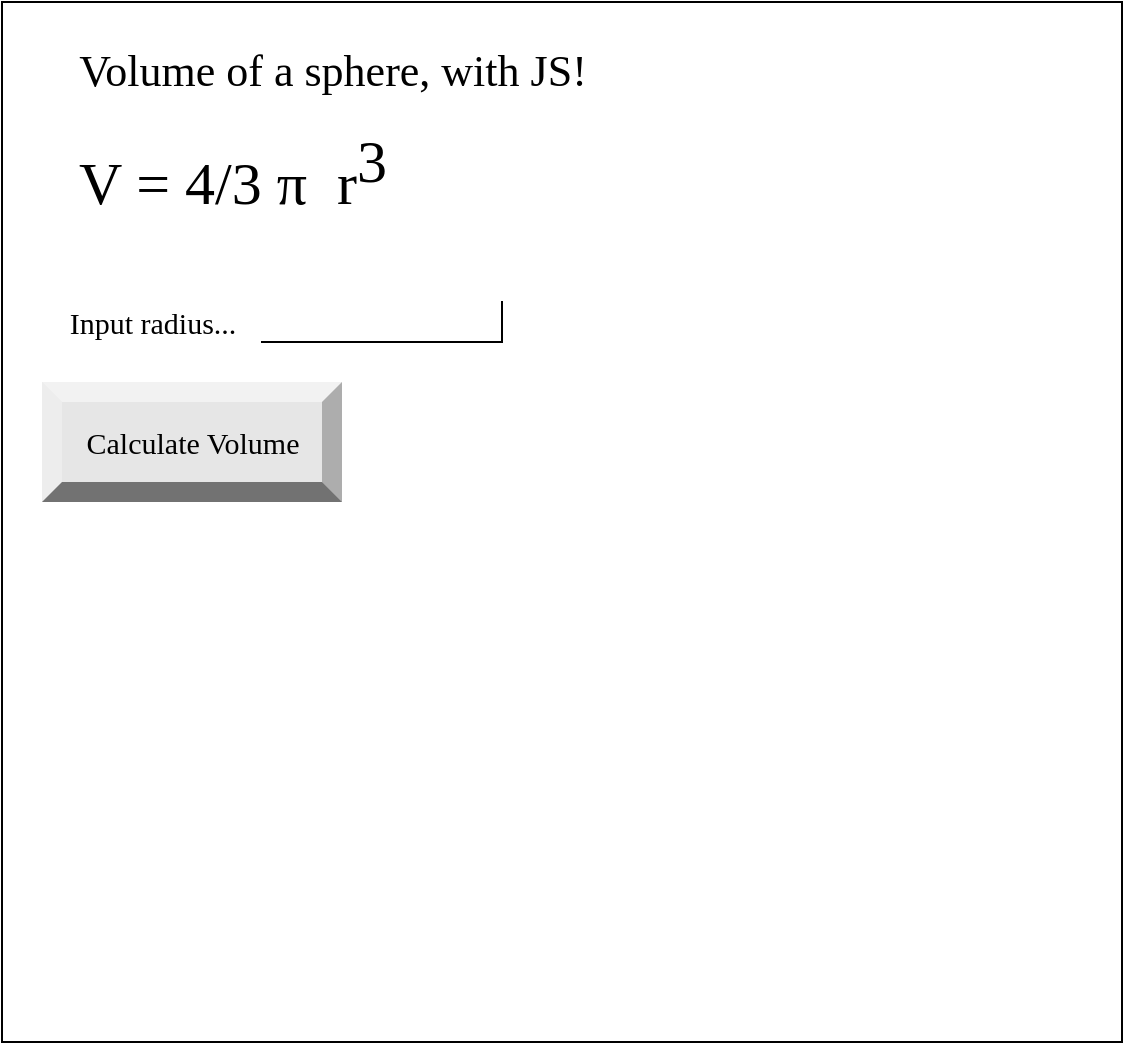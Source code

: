 <mxfile>
    <diagram id="GokJhYw6TXivc19heREo" name="Page-1">
        <mxGraphModel dx="594" dy="561" grid="1" gridSize="10" guides="1" tooltips="1" connect="1" arrows="1" fold="1" page="1" pageScale="1" pageWidth="850" pageHeight="1100" math="0" shadow="0">
            <root>
                <mxCell id="0"/>
                <mxCell id="1" parent="0"/>
                <mxCell id="2" value="" style="verticalLabelPosition=bottom;verticalAlign=top;html=1;shape=mxgraph.basic.rect;fillColor2=none;strokeWidth=1;size=20;indent=5;" parent="1" vertex="1">
                    <mxGeometry x="40" y="40" width="560" height="520" as="geometry"/>
                </mxCell>
                <mxCell id="3" value="Volume of a sphere, with JS!" style="text;html=1;align=center;verticalAlign=middle;resizable=0;points=[];autosize=1;strokeColor=none;fillColor=none;fontSize=22;fontFamily=Georgia;" parent="1" vertex="1">
                    <mxGeometry x="60" y="60" width="290" height="30" as="geometry"/>
                </mxCell>
                <mxCell id="4" value="&lt;font style=&quot;font-size: 30px;&quot;&gt;V = 4/3&amp;nbsp;&lt;span style=&quot;text-align: left; font-size: 30px;&quot;&gt;π&amp;nbsp; r&lt;sup style=&quot;font-size: 30px;&quot;&gt;3&lt;/sup&gt;&lt;/span&gt;&lt;/font&gt;" style="text;html=1;align=center;verticalAlign=middle;resizable=0;points=[];autosize=1;strokeColor=none;fillColor=none;fontSize=30;fontFamily=Georgia;fontColor=#000000;" parent="1" vertex="1">
                    <mxGeometry x="60" y="100" width="190" height="50" as="geometry"/>
                </mxCell>
                <mxCell id="5" value="&lt;font style=&quot;font-size: 15px&quot;&gt;Input radius...&lt;/font&gt;" style="text;html=1;align=center;verticalAlign=middle;resizable=0;points=[];autosize=1;strokeColor=none;fillColor=none;fontSize=30;fontFamily=Georgia;fontColor=#000000;" parent="1" vertex="1">
                    <mxGeometry x="60" y="170" width="110" height="50" as="geometry"/>
                </mxCell>
                <mxCell id="6" value="" style="shape=partialRectangle;whiteSpace=wrap;html=1;top=0;left=0;fillColor=none;labelBackgroundColor=none;fontFamily=Georgia;fontSize=15;fontColor=#FFFFFF;" parent="1" vertex="1">
                    <mxGeometry x="170" y="190" width="120" height="20" as="geometry"/>
                </mxCell>
                <mxCell id="7" value="Calculate Volume" style="labelPosition=center;verticalLabelPosition=middle;align=center;html=1;shape=mxgraph.basic.shaded_button;dx=10;fillColor=#E6E6E6;strokeColor=none;labelBackgroundColor=none;fontFamily=Georgia;fontSize=15;fontColor=#000000;" parent="1" vertex="1">
                    <mxGeometry x="60" y="230" width="150" height="60" as="geometry"/>
                </mxCell>
            </root>
        </mxGraphModel>
    </diagram>
</mxfile>
